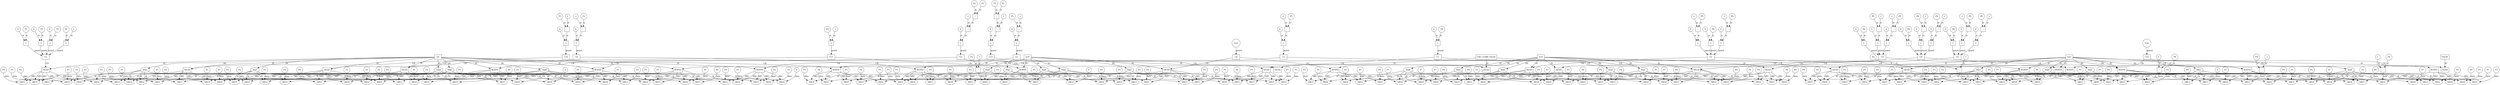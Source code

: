 // Horn Graph
digraph {
	"predicate_0" [label="h5"  nodeName="predicate_0" class=predicateName GNNNodeID=0 shape="box"]
	"predicateArgument_0" [label="Arg0"  nodeName="predicateArgument_0" class=predicateArgument GNNNodeID=1 shape="ellipse"]
		"predicate_0" -> "predicateArgument_0" [ label="PA"]
	"predicateArgument_1" [label="Arg1"  nodeName="predicateArgument_1" class=predicateArgument GNNNodeID=2 shape="ellipse"]
		"predicate_0" -> "predicateArgument_1" [ label="PA"]
	"predicateArgument_2" [label="Arg2"  nodeName="predicateArgument_2" class=predicateArgument GNNNodeID=3 shape="ellipse"]
		"predicate_0" -> "predicateArgument_2" [ label="PA"]
	"predicateArgument_3" [label="Arg3"  nodeName="predicateArgument_3" class=predicateArgument GNNNodeID=4 shape="ellipse"]
		"predicate_0" -> "predicateArgument_3" [ label="PA"]
	"predicateArgument_4" [label="Arg4"  nodeName="predicateArgument_4" class=predicateArgument GNNNodeID=5 shape="ellipse"]
		"predicate_0" -> "predicateArgument_4" [ label="PA"]
	"predicate_1" [label="h10"  nodeName="predicate_1" class=predicateName GNNNodeID=6 shape="box"]
	"predicateArgument_5" [label="Arg0"  nodeName="predicateArgument_5" class=predicateArgument GNNNodeID=7 shape="ellipse"]
		"predicate_1" -> "predicateArgument_5" [ label="PA"]
	"predicateArgument_6" [label="Arg1"  nodeName="predicateArgument_6" class=predicateArgument GNNNodeID=8 shape="ellipse"]
		"predicate_1" -> "predicateArgument_6" [ label="PA"]
	"predicateArgument_7" [label="Arg2"  nodeName="predicateArgument_7" class=predicateArgument GNNNodeID=9 shape="ellipse"]
		"predicate_1" -> "predicateArgument_7" [ label="PA"]
	"predicateArgument_8" [label="Arg3"  nodeName="predicateArgument_8" class=predicateArgument GNNNodeID=10 shape="ellipse"]
		"predicate_1" -> "predicateArgument_8" [ label="PA"]
	"predicateArgument_9" [label="Arg4"  nodeName="predicateArgument_9" class=predicateArgument GNNNodeID=11 shape="ellipse"]
		"predicate_1" -> "predicateArgument_9" [ label="PA"]
	"predicate_2" [label="h16"  nodeName="predicate_2" class=predicateName GNNNodeID=12 shape="box"]
	"predicateArgument_10" [label="Arg0"  nodeName="predicateArgument_10" class=predicateArgument GNNNodeID=13 shape="ellipse"]
		"predicate_2" -> "predicateArgument_10" [ label="PA"]
	"predicateArgument_11" [label="Arg1"  nodeName="predicateArgument_11" class=predicateArgument GNNNodeID=14 shape="ellipse"]
		"predicate_2" -> "predicateArgument_11" [ label="PA"]
	"predicateArgument_12" [label="Arg2"  nodeName="predicateArgument_12" class=predicateArgument GNNNodeID=15 shape="ellipse"]
		"predicate_2" -> "predicateArgument_12" [ label="PA"]
	"predicateArgument_13" [label="Arg3"  nodeName="predicateArgument_13" class=predicateArgument GNNNodeID=16 shape="ellipse"]
		"predicate_2" -> "predicateArgument_13" [ label="PA"]
	"predicateArgument_14" [label="Arg4"  nodeName="predicateArgument_14" class=predicateArgument GNNNodeID=17 shape="ellipse"]
		"predicate_2" -> "predicateArgument_14" [ label="PA"]
	"predicate_3" [label="h19"  nodeName="predicate_3" class=predicateName GNNNodeID=18 shape="box"]
	"predicateArgument_15" [label="Arg0"  nodeName="predicateArgument_15" class=predicateArgument GNNNodeID=19 shape="ellipse"]
		"predicate_3" -> "predicateArgument_15" [ label="PA"]
	"predicateArgument_16" [label="Arg1"  nodeName="predicateArgument_16" class=predicateArgument GNNNodeID=20 shape="ellipse"]
		"predicate_3" -> "predicateArgument_16" [ label="PA"]
	"predicateArgument_17" [label="Arg2"  nodeName="predicateArgument_17" class=predicateArgument GNNNodeID=21 shape="ellipse"]
		"predicate_3" -> "predicateArgument_17" [ label="PA"]
	"predicateArgument_18" [label="Arg3"  nodeName="predicateArgument_18" class=predicateArgument GNNNodeID=22 shape="ellipse"]
		"predicate_3" -> "predicateArgument_18" [ label="PA"]
	"predicateArgument_19" [label="Arg4"  nodeName="predicateArgument_19" class=predicateArgument GNNNodeID=23 shape="ellipse"]
		"predicate_3" -> "predicateArgument_19" [ label="PA"]
	"predicate_4" [label="CHC_COMP_FALSE"  nodeName="predicate_4" class=predicateName GNNNodeID=24 shape="box"]
	"predicate_5" [label="FALSE"  nodeName="predicate_5" class=predicateName GNNNodeID=25 shape="box"]
	"clause_0" [label="C0"  nodeName="clause_0" class=clause GNNNodeID=26 shape="box"]
	"=_27" [label="="  nodeName="=_27" class=operator GNNNodeID=27 shape="square"]
		"=_27" -> "clause_0" [ label="guard"]
	"0_28" [label="0"  nodeName="0_28" class=constant GNNNodeID=28 shape="circle"]
		"0_28" -> "=_27" [ label="st"]
	"P1_29" [label="P1"  nodeName="P1_29" class=symbolicConstant GNNNodeID=29 shape="circle"]
		"P1_29" -> "=_27" [ label="st"]
	"=_30" [label="="  nodeName="=_30" class=operator GNNNodeID=30 shape="square"]
		"=_30" -> "clause_0" [ label="guard"]
	"P4_31" [label="P4"  nodeName="P4_31" class=symbolicConstant GNNNodeID=31 shape="circle"]
		"P4_31" -> "=_30" [ label="st"]
	"1_32" [label="1"  nodeName="1_32" class=constant GNNNodeID=32 shape="circle"]
		"1_32" -> "=_30" [ label="st"]
	"=_33" [label="="  nodeName="=_33" class=operator GNNNodeID=33 shape="square"]
		"=_33" -> "clause_0" [ label="guard"]
	"0_34" [label="0"  nodeName="0_34" class=constant GNNNodeID=34 shape="circle"]
		"0_34" -> "=_33" [ label="st"]
	"P3_35" [label="P3"  nodeName="P3_35" class=symbolicConstant GNNNodeID=35 shape="circle"]
		"P3_35" -> "=_33" [ label="st"]
	"=_36" [label="="  nodeName="=_36" class=operator GNNNodeID=36 shape="square"]
		"=_36" -> "clause_0" [ label="guard"]
	"0_37" [label="0"  nodeName="0_37" class=constant GNNNodeID=37 shape="circle"]
		"0_37" -> "=_36" [ label="st"]
	"P2_38" [label="P2"  nodeName="P2_38" class=symbolicConstant GNNNodeID=38 shape="circle"]
		"P2_38" -> "=_36" [ label="st"]
	"clauseHead_0" [label="HEAD"  nodeName="clauseHead_0" class=clauseHead GNNNodeID=39 shape="box"]
		"clause_0" -> "clauseHead_0" [ label="CH"]
		"predicate_0" -> "clauseHead_0" [ label="PI"]
	"clauseArgument_0" [label="ARG0"  nodeName="clauseArgument_0" class=clauseArg GNNNodeID=40 shape="ellipse"]
		"clauseHead_0" -> "clauseArgument_0" [ label="ARG"]
		"predicateArgument_0" -> "clauseArgument_0" [ label="AI"]
	"P5_41" [label="P5"  nodeName="P5_41" class=symbolicConstant GNNNodeID=41 shape="circle"]
		"P5_41" -> "clauseArgument_0" [ label="data"]
	"clauseArgument_1" [label="ARG1"  nodeName="clauseArgument_1" class=clauseArg GNNNodeID=42 shape="ellipse"]
		"clauseHead_0" -> "clauseArgument_1" [ label="ARG"]
		"predicateArgument_1" -> "clauseArgument_1" [ label="AI"]
	"P4_43" [label="P4"  nodeName="P4_43" class=symbolicConstant GNNNodeID=43 shape="circle"]
		"P4_43" -> "clauseArgument_1" [ label="data"]
	"clauseArgument_2" [label="ARG2"  nodeName="clauseArgument_2" class=clauseArg GNNNodeID=44 shape="ellipse"]
		"clauseHead_0" -> "clauseArgument_2" [ label="ARG"]
		"predicateArgument_2" -> "clauseArgument_2" [ label="AI"]
	"P3_45" [label="P3"  nodeName="P3_45" class=symbolicConstant GNNNodeID=45 shape="circle"]
		"P3_45" -> "clauseArgument_2" [ label="data"]
	"clauseArgument_3" [label="ARG3"  nodeName="clauseArgument_3" class=clauseArg GNNNodeID=46 shape="ellipse"]
		"clauseHead_0" -> "clauseArgument_3" [ label="ARG"]
		"predicateArgument_3" -> "clauseArgument_3" [ label="AI"]
	"P2_47" [label="P2"  nodeName="P2_47" class=symbolicConstant GNNNodeID=47 shape="circle"]
		"P2_47" -> "clauseArgument_3" [ label="data"]
	"clauseArgument_4" [label="ARG4"  nodeName="clauseArgument_4" class=clauseArg GNNNodeID=48 shape="ellipse"]
		"clauseHead_0" -> "clauseArgument_4" [ label="ARG"]
		"predicateArgument_4" -> "clauseArgument_4" [ label="AI"]
	"P1_49" [label="P1"  nodeName="P1_49" class=symbolicConstant GNNNodeID=49 shape="circle"]
		"P1_49" -> "clauseArgument_4" [ label="data"]
	"clause_1" [label="C1"  nodeName="clause_1" class=clause GNNNodeID=50 shape="box"]
	">=_51" [label="="  nodeName=">=_51" class=operator GNNNodeID=51 shape="square"]
		">=_51" -> "clause_1" [ label="guard"]
	"0_52" [label="0"  nodeName="0_52" class=constant GNNNodeID=52 shape="circle"]
		"0_52" -> ">=_51" [ label="st"]
	"-_53" [label="-"  nodeName="-_53" class=operator GNNNodeID=53 shape="square"]
		"-_53" -> ">=_51" [ label="st"]
	"-1_54" [label="-1"  nodeName="-1_54" class=constant GNNNodeID=54 shape="circle"]
		"-1_54" -> "-_53" [ label="st"]
	"P5_55" [label="P5"  nodeName="P5_55" class=symbolicConstant GNNNodeID=55 shape="circle"]
		"P5_55" -> "-_53" [ label="st"]
	"clauseHead_1" [label="HEAD"  nodeName="clauseHead_1" class=clauseHead GNNNodeID=56 shape="box"]
		"clause_1" -> "clauseHead_1" [ label="CH"]
		"predicate_1" -> "clauseHead_1" [ label="PI"]
	"clauseArgument_5" [label="ARG0"  nodeName="clauseArgument_5" class=clauseArg GNNNodeID=57 shape="ellipse"]
		"clauseHead_1" -> "clauseArgument_5" [ label="ARG"]
		"predicateArgument_5" -> "clauseArgument_5" [ label="AI"]
	"P5_58" [label="P5"  nodeName="P5_58" class=symbolicConstant GNNNodeID=58 shape="circle"]
		"P5_58" -> "clauseArgument_5" [ label="data"]
	"clauseArgument_6" [label="ARG1"  nodeName="clauseArgument_6" class=clauseArg GNNNodeID=59 shape="ellipse"]
		"clauseHead_1" -> "clauseArgument_6" [ label="ARG"]
		"predicateArgument_6" -> "clauseArgument_6" [ label="AI"]
	"P4_60" [label="P4"  nodeName="P4_60" class=symbolicConstant GNNNodeID=60 shape="circle"]
		"P4_60" -> "clauseArgument_6" [ label="data"]
	"clauseArgument_7" [label="ARG2"  nodeName="clauseArgument_7" class=clauseArg GNNNodeID=61 shape="ellipse"]
		"clauseHead_1" -> "clauseArgument_7" [ label="ARG"]
		"predicateArgument_7" -> "clauseArgument_7" [ label="AI"]
	"P3_62" [label="P3"  nodeName="P3_62" class=symbolicConstant GNNNodeID=62 shape="circle"]
		"P3_62" -> "clauseArgument_7" [ label="data"]
	"clauseArgument_8" [label="ARG3"  nodeName="clauseArgument_8" class=clauseArg GNNNodeID=63 shape="ellipse"]
		"clauseHead_1" -> "clauseArgument_8" [ label="ARG"]
		"predicateArgument_8" -> "clauseArgument_8" [ label="AI"]
	"P2_64" [label="P2"  nodeName="P2_64" class=symbolicConstant GNNNodeID=64 shape="circle"]
		"P2_64" -> "clauseArgument_8" [ label="data"]
	"clauseArgument_9" [label="ARG4"  nodeName="clauseArgument_9" class=clauseArg GNNNodeID=65 shape="ellipse"]
		"clauseHead_1" -> "clauseArgument_9" [ label="ARG"]
		"predicateArgument_9" -> "clauseArgument_9" [ label="AI"]
	"P1_66" [label="P1"  nodeName="P1_66" class=symbolicConstant GNNNodeID=66 shape="circle"]
		"P1_66" -> "clauseArgument_9" [ label="data"]
	"clauseBody_0" [label="BODY0"  nodeName="clauseBody_0" class=clauseBody GNNNodeID=67 shape="box"]
		"clause_1" -> "clauseBody_0" [ label="CB"]
		"predicate_0" -> "clauseBody_0" [ label="PI"]
	"clauseArgument_10" [label="ARG0"  nodeName="clauseArgument_10" class=clauseArg GNNNodeID=68 shape="ellipse"]
		"clauseBody_0" -> "clauseArgument_10" [ label="ARG"]
		"predicateArgument_0" -> "clauseArgument_10" [ label="AI"]
	"P5_69" [label="P5"  nodeName="P5_69" class=symbolicConstant GNNNodeID=69 shape="circle"]
		"P5_69" -> "clauseArgument_10" [ label="data"]
	"clauseArgument_11" [label="ARG1"  nodeName="clauseArgument_11" class=clauseArg GNNNodeID=70 shape="ellipse"]
		"clauseBody_0" -> "clauseArgument_11" [ label="ARG"]
		"predicateArgument_1" -> "clauseArgument_11" [ label="AI"]
	"P4_71" [label="P4"  nodeName="P4_71" class=symbolicConstant GNNNodeID=71 shape="circle"]
		"P4_71" -> "clauseArgument_11" [ label="data"]
	"clauseArgument_12" [label="ARG2"  nodeName="clauseArgument_12" class=clauseArg GNNNodeID=72 shape="ellipse"]
		"clauseBody_0" -> "clauseArgument_12" [ label="ARG"]
		"predicateArgument_2" -> "clauseArgument_12" [ label="AI"]
	"P3_73" [label="P3"  nodeName="P3_73" class=symbolicConstant GNNNodeID=73 shape="circle"]
		"P3_73" -> "clauseArgument_12" [ label="data"]
	"clauseArgument_13" [label="ARG3"  nodeName="clauseArgument_13" class=clauseArg GNNNodeID=74 shape="ellipse"]
		"clauseBody_0" -> "clauseArgument_13" [ label="ARG"]
		"predicateArgument_3" -> "clauseArgument_13" [ label="AI"]
	"P2_75" [label="P2"  nodeName="P2_75" class=symbolicConstant GNNNodeID=75 shape="circle"]
		"P2_75" -> "clauseArgument_13" [ label="data"]
	"clauseArgument_14" [label="ARG4"  nodeName="clauseArgument_14" class=clauseArg GNNNodeID=76 shape="ellipse"]
		"clauseBody_0" -> "clauseArgument_14" [ label="ARG"]
		"predicateArgument_4" -> "clauseArgument_14" [ label="AI"]
	"P1_77" [label="P1"  nodeName="P1_77" class=symbolicConstant GNNNodeID=77 shape="circle"]
		"P1_77" -> "clauseArgument_14" [ label="data"]
	"clause_2" [label="C2"  nodeName="clause_2" class=clause GNNNodeID=78 shape="box"]
	">=_79" [label="="  nodeName=">=_79" class=operator GNNNodeID=79 shape="square"]
		">=_79" -> "clause_2" [ label="guard"]
	"0_80" [label="0"  nodeName="0_80" class=constant GNNNodeID=80 shape="circle"]
		"0_80" -> ">=_79" [ label="st"]
	"-_81" [label="-"  nodeName="-_81" class=operator GNNNodeID=81 shape="square"]
		"-_81" -> ">=_79" [ label="st"]
	"P5_82" [label="P5"  nodeName="P5_82" class=symbolicConstant GNNNodeID=82 shape="circle"]
		"P5_82" -> "-_81" [ label="st"]
	"1_83" [label="1"  nodeName="1_83" class=constant GNNNodeID=83 shape="circle"]
		"1_83" -> "-_81" [ label="st"]
	"clauseHead_2" [label="HEAD"  nodeName="clauseHead_2" class=clauseHead GNNNodeID=84 shape="box"]
		"clause_2" -> "clauseHead_2" [ label="CH"]
		"predicate_1" -> "clauseHead_2" [ label="PI"]
	"clauseArgument_15" [label="ARG0"  nodeName="clauseArgument_15" class=clauseArg GNNNodeID=85 shape="ellipse"]
		"clauseHead_2" -> "clauseArgument_15" [ label="ARG"]
		"predicateArgument_5" -> "clauseArgument_15" [ label="AI"]
	"P5_86" [label="P5"  nodeName="P5_86" class=symbolicConstant GNNNodeID=86 shape="circle"]
		"P5_86" -> "clauseArgument_15" [ label="data"]
	"clauseArgument_16" [label="ARG1"  nodeName="clauseArgument_16" class=clauseArg GNNNodeID=87 shape="ellipse"]
		"clauseHead_2" -> "clauseArgument_16" [ label="ARG"]
		"predicateArgument_6" -> "clauseArgument_16" [ label="AI"]
	"P4_88" [label="P4"  nodeName="P4_88" class=symbolicConstant GNNNodeID=88 shape="circle"]
		"P4_88" -> "clauseArgument_16" [ label="data"]
	"clauseArgument_17" [label="ARG2"  nodeName="clauseArgument_17" class=clauseArg GNNNodeID=89 shape="ellipse"]
		"clauseHead_2" -> "clauseArgument_17" [ label="ARG"]
		"predicateArgument_7" -> "clauseArgument_17" [ label="AI"]
	"P3_90" [label="P3"  nodeName="P3_90" class=symbolicConstant GNNNodeID=90 shape="circle"]
		"P3_90" -> "clauseArgument_17" [ label="data"]
	"clauseArgument_18" [label="ARG3"  nodeName="clauseArgument_18" class=clauseArg GNNNodeID=91 shape="ellipse"]
		"clauseHead_2" -> "clauseArgument_18" [ label="ARG"]
		"predicateArgument_8" -> "clauseArgument_18" [ label="AI"]
	"P2_92" [label="P2"  nodeName="P2_92" class=symbolicConstant GNNNodeID=92 shape="circle"]
		"P2_92" -> "clauseArgument_18" [ label="data"]
	"clauseArgument_19" [label="ARG4"  nodeName="clauseArgument_19" class=clauseArg GNNNodeID=93 shape="ellipse"]
		"clauseHead_2" -> "clauseArgument_19" [ label="ARG"]
		"predicateArgument_9" -> "clauseArgument_19" [ label="AI"]
	"P1_94" [label="P1"  nodeName="P1_94" class=symbolicConstant GNNNodeID=94 shape="circle"]
		"P1_94" -> "clauseArgument_19" [ label="data"]
	"clauseBody_1" [label="BODY0"  nodeName="clauseBody_1" class=clauseBody GNNNodeID=95 shape="box"]
		"clause_2" -> "clauseBody_1" [ label="CB"]
		"predicate_0" -> "clauseBody_1" [ label="PI"]
	"clauseArgument_20" [label="ARG0"  nodeName="clauseArgument_20" class=clauseArg GNNNodeID=96 shape="ellipse"]
		"clauseBody_1" -> "clauseArgument_20" [ label="ARG"]
		"predicateArgument_0" -> "clauseArgument_20" [ label="AI"]
	"P5_97" [label="P5"  nodeName="P5_97" class=symbolicConstant GNNNodeID=97 shape="circle"]
		"P5_97" -> "clauseArgument_20" [ label="data"]
	"clauseArgument_21" [label="ARG1"  nodeName="clauseArgument_21" class=clauseArg GNNNodeID=98 shape="ellipse"]
		"clauseBody_1" -> "clauseArgument_21" [ label="ARG"]
		"predicateArgument_1" -> "clauseArgument_21" [ label="AI"]
	"P4_99" [label="P4"  nodeName="P4_99" class=symbolicConstant GNNNodeID=99 shape="circle"]
		"P4_99" -> "clauseArgument_21" [ label="data"]
	"clauseArgument_22" [label="ARG2"  nodeName="clauseArgument_22" class=clauseArg GNNNodeID=100 shape="ellipse"]
		"clauseBody_1" -> "clauseArgument_22" [ label="ARG"]
		"predicateArgument_2" -> "clauseArgument_22" [ label="AI"]
	"P3_101" [label="P3"  nodeName="P3_101" class=symbolicConstant GNNNodeID=101 shape="circle"]
		"P3_101" -> "clauseArgument_22" [ label="data"]
	"clauseArgument_23" [label="ARG3"  nodeName="clauseArgument_23" class=clauseArg GNNNodeID=102 shape="ellipse"]
		"clauseBody_1" -> "clauseArgument_23" [ label="ARG"]
		"predicateArgument_3" -> "clauseArgument_23" [ label="AI"]
	"P2_103" [label="P2"  nodeName="P2_103" class=symbolicConstant GNNNodeID=103 shape="circle"]
		"P2_103" -> "clauseArgument_23" [ label="data"]
	"clauseArgument_24" [label="ARG4"  nodeName="clauseArgument_24" class=clauseArg GNNNodeID=104 shape="ellipse"]
		"clauseBody_1" -> "clauseArgument_24" [ label="ARG"]
		"predicateArgument_4" -> "clauseArgument_24" [ label="AI"]
	"P1_105" [label="P1"  nodeName="P1_105" class=symbolicConstant GNNNodeID=105 shape="circle"]
		"P1_105" -> "clauseArgument_24" [ label="data"]
	"clause_3" [label="C3"  nodeName="clause_3" class=clause GNNNodeID=106 shape="box"]
	">=_107" [label="="  nodeName=">=_107" class=operator GNNNodeID=107 shape="square"]
		">=_107" -> "clause_3" [ label="guard"]
	"0_108" [label="0"  nodeName="0_108" class=constant GNNNodeID=108 shape="circle"]
		"0_108" -> ">=_107" [ label="st"]
	"-_109" [label="-"  nodeName="-_109" class=operator GNNNodeID=109 shape="square"]
		"-_109" -> ">=_107" [ label="st"]
	"-1_110" [label="-1"  nodeName="-1_110" class=constant GNNNodeID=110 shape="circle"]
		"-1_110" -> "-_109" [ label="st"]
	"P0_111" [label="P0"  nodeName="P0_111" class=symbolicConstant GNNNodeID=111 shape="circle"]
		"P0_111" -> "-_109" [ label="st"]
	">=_112" [label="="  nodeName=">=_112" class=operator GNNNodeID=112 shape="square"]
		">=_112" -> "clause_3" [ label="guard"]
	"0_113" [label="0"  nodeName="0_113" class=constant GNNNodeID=113 shape="circle"]
		"0_113" -> ">=_112" [ label="st"]
	"-_114" [label="-"  nodeName="-_114" class=operator GNNNodeID=114 shape="square"]
		"-_114" -> ">=_112" [ label="st"]
	"-1_115" [label="-1"  nodeName="-1_115" class=constant GNNNodeID=115 shape="circle"]
		"-1_115" -> "-_114" [ label="st"]
	"P0_116" [label="P0"  nodeName="P0_116" class=symbolicConstant GNNNodeID=116 shape="circle"]
		"P0_116" -> "-_114" [ label="st"]
	"=_117" [label="="  nodeName="=_117" class=operator GNNNodeID=117 shape="square"]
		"=_117" -> "clause_3" [ label="guard"]
	"0_118" [label="0"  nodeName="0_118" class=constant GNNNodeID=118 shape="circle"]
		"0_118" -> "=_117" [ label="st"]
	"P6_119" [label="P6"  nodeName="P6_119" class=symbolicConstant GNNNodeID=119 shape="circle"]
		"P6_119" -> "=_117" [ label="st"]
	"clauseHead_3" [label="HEAD"  nodeName="clauseHead_3" class=clauseHead GNNNodeID=120 shape="box"]
		"clause_3" -> "clauseHead_3" [ label="CH"]
		"predicate_2" -> "clauseHead_3" [ label="PI"]
	"clauseArgument_25" [label="ARG0"  nodeName="clauseArgument_25" class=clauseArg GNNNodeID=121 shape="ellipse"]
		"clauseHead_3" -> "clauseArgument_25" [ label="ARG"]
		"predicateArgument_10" -> "clauseArgument_25" [ label="AI"]
	"P7_122" [label="P7"  nodeName="P7_122" class=symbolicConstant GNNNodeID=122 shape="circle"]
		"P7_122" -> "clauseArgument_25" [ label="data"]
	"clauseArgument_26" [label="ARG1"  nodeName="clauseArgument_26" class=clauseArg GNNNodeID=123 shape="ellipse"]
		"clauseHead_3" -> "clauseArgument_26" [ label="ARG"]
		"predicateArgument_11" -> "clauseArgument_26" [ label="AI"]
	"P6_124" [label="P6"  nodeName="P6_124" class=symbolicConstant GNNNodeID=124 shape="circle"]
		"P6_124" -> "clauseArgument_26" [ label="data"]
	"clauseArgument_27" [label="ARG2"  nodeName="clauseArgument_27" class=clauseArg GNNNodeID=125 shape="ellipse"]
		"clauseHead_3" -> "clauseArgument_27" [ label="ARG"]
		"predicateArgument_12" -> "clauseArgument_27" [ label="AI"]
	"P5_126" [label="P5"  nodeName="P5_126" class=symbolicConstant GNNNodeID=126 shape="circle"]
		"P5_126" -> "clauseArgument_27" [ label="data"]
	"clauseArgument_28" [label="ARG3"  nodeName="clauseArgument_28" class=clauseArg GNNNodeID=127 shape="ellipse"]
		"clauseHead_3" -> "clauseArgument_28" [ label="ARG"]
		"predicateArgument_13" -> "clauseArgument_28" [ label="AI"]
	"P4_128" [label="P4"  nodeName="P4_128" class=symbolicConstant GNNNodeID=128 shape="circle"]
		"P4_128" -> "clauseArgument_28" [ label="data"]
	"clauseArgument_29" [label="ARG4"  nodeName="clauseArgument_29" class=clauseArg GNNNodeID=129 shape="ellipse"]
		"clauseHead_3" -> "clauseArgument_29" [ label="ARG"]
		"predicateArgument_14" -> "clauseArgument_29" [ label="AI"]
	"P3_130" [label="P3"  nodeName="P3_130" class=symbolicConstant GNNNodeID=130 shape="circle"]
		"P3_130" -> "clauseArgument_29" [ label="data"]
	"clauseBody_2" [label="BODY0"  nodeName="clauseBody_2" class=clauseBody GNNNodeID=131 shape="box"]
		"clause_3" -> "clauseBody_2" [ label="CB"]
		"predicate_1" -> "clauseBody_2" [ label="PI"]
	"clauseArgument_30" [label="ARG0"  nodeName="clauseArgument_30" class=clauseArg GNNNodeID=132 shape="ellipse"]
		"clauseBody_2" -> "clauseArgument_30" [ label="ARG"]
		"predicateArgument_5" -> "clauseArgument_30" [ label="AI"]
	"P7_133" [label="P7"  nodeName="P7_133" class=symbolicConstant GNNNodeID=133 shape="circle"]
		"P7_133" -> "clauseArgument_30" [ label="data"]
	"clauseArgument_31" [label="ARG1"  nodeName="clauseArgument_31" class=clauseArg GNNNodeID=134 shape="ellipse"]
		"clauseBody_2" -> "clauseArgument_31" [ label="ARG"]
		"predicateArgument_6" -> "clauseArgument_31" [ label="AI"]
	"P0_135" [label="P0"  nodeName="P0_135" class=symbolicConstant GNNNodeID=135 shape="circle"]
		"P0_135" -> "clauseArgument_31" [ label="data"]
	"clauseArgument_32" [label="ARG2"  nodeName="clauseArgument_32" class=clauseArg GNNNodeID=136 shape="ellipse"]
		"clauseBody_2" -> "clauseArgument_32" [ label="ARG"]
		"predicateArgument_7" -> "clauseArgument_32" [ label="AI"]
	"P5_137" [label="P5"  nodeName="P5_137" class=symbolicConstant GNNNodeID=137 shape="circle"]
		"P5_137" -> "clauseArgument_32" [ label="data"]
	"clauseArgument_33" [label="ARG3"  nodeName="clauseArgument_33" class=clauseArg GNNNodeID=138 shape="ellipse"]
		"clauseBody_2" -> "clauseArgument_33" [ label="ARG"]
		"predicateArgument_8" -> "clauseArgument_33" [ label="AI"]
	"-_139" [label="-"  nodeName="-_139" class=operator GNNNodeID=139 shape="square"]
		"-_139" -> "clauseArgument_33" [ label="data"]
	"P4_140" [label="P4"  nodeName="P4_140" class=symbolicConstant GNNNodeID=140 shape="circle"]
		"P4_140" -> "-_139" [ label="st"]
	"1_141" [label="1"  nodeName="1_141" class=constant GNNNodeID=141 shape="circle"]
		"1_141" -> "-_139" [ label="st"]
	"clauseArgument_34" [label="ARG4"  nodeName="clauseArgument_34" class=clauseArg GNNNodeID=142 shape="ellipse"]
		"clauseBody_2" -> "clauseArgument_34" [ label="ARG"]
		"predicateArgument_9" -> "clauseArgument_34" [ label="AI"]
	"P3_143" [label="P3"  nodeName="P3_143" class=symbolicConstant GNNNodeID=143 shape="circle"]
		"P3_143" -> "clauseArgument_34" [ label="data"]
	"clause_4" [label="C4"  nodeName="clause_4" class=clause GNNNodeID=144 shape="box"]
	">=_145" [label="="  nodeName=">=_145" class=operator GNNNodeID=145 shape="square"]
		">=_145" -> "clause_4" [ label="guard"]
	"0_146" [label="0"  nodeName="0_146" class=constant GNNNodeID=146 shape="circle"]
		"0_146" -> ">=_145" [ label="st"]
	"-_147" [label="-"  nodeName="-_147" class=operator GNNNodeID=147 shape="square"]
		"-_147" -> ">=_145" [ label="st"]
	"P0_148" [label="P0"  nodeName="P0_148" class=symbolicConstant GNNNodeID=148 shape="circle"]
		"P0_148" -> "-_147" [ label="st"]
	"1_149" [label="1"  nodeName="1_149" class=constant GNNNodeID=149 shape="circle"]
		"1_149" -> "-_147" [ label="st"]
	">=_150" [label="="  nodeName=">=_150" class=operator GNNNodeID=150 shape="square"]
		">=_150" -> "clause_4" [ label="guard"]
	"0_151" [label="0"  nodeName="0_151" class=constant GNNNodeID=151 shape="circle"]
		"0_151" -> ">=_150" [ label="st"]
	"-_152" [label="-"  nodeName="-_152" class=operator GNNNodeID=152 shape="square"]
		"-_152" -> ">=_150" [ label="st"]
	"-1_153" [label="-1"  nodeName="-1_153" class=constant GNNNodeID=153 shape="circle"]
		"-1_153" -> "-_152" [ label="st"]
	"P0_154" [label="P0"  nodeName="P0_154" class=symbolicConstant GNNNodeID=154 shape="circle"]
		"P0_154" -> "-_152" [ label="st"]
	"=_155" [label="="  nodeName="=_155" class=operator GNNNodeID=155 shape="square"]
		"=_155" -> "clause_4" [ label="guard"]
	"0_156" [label="0"  nodeName="0_156" class=constant GNNNodeID=156 shape="circle"]
		"0_156" -> "=_155" [ label="st"]
	"P6_157" [label="P6"  nodeName="P6_157" class=symbolicConstant GNNNodeID=157 shape="circle"]
		"P6_157" -> "=_155" [ label="st"]
	"clauseHead_4" [label="HEAD"  nodeName="clauseHead_4" class=clauseHead GNNNodeID=158 shape="box"]
		"clause_4" -> "clauseHead_4" [ label="CH"]
		"predicate_2" -> "clauseHead_4" [ label="PI"]
	"clauseArgument_35" [label="ARG0"  nodeName="clauseArgument_35" class=clauseArg GNNNodeID=159 shape="ellipse"]
		"clauseHead_4" -> "clauseArgument_35" [ label="ARG"]
		"predicateArgument_10" -> "clauseArgument_35" [ label="AI"]
	"P7_160" [label="P7"  nodeName="P7_160" class=symbolicConstant GNNNodeID=160 shape="circle"]
		"P7_160" -> "clauseArgument_35" [ label="data"]
	"clauseArgument_36" [label="ARG1"  nodeName="clauseArgument_36" class=clauseArg GNNNodeID=161 shape="ellipse"]
		"clauseHead_4" -> "clauseArgument_36" [ label="ARG"]
		"predicateArgument_11" -> "clauseArgument_36" [ label="AI"]
	"P6_162" [label="P6"  nodeName="P6_162" class=symbolicConstant GNNNodeID=162 shape="circle"]
		"P6_162" -> "clauseArgument_36" [ label="data"]
	"clauseArgument_37" [label="ARG2"  nodeName="clauseArgument_37" class=clauseArg GNNNodeID=163 shape="ellipse"]
		"clauseHead_4" -> "clauseArgument_37" [ label="ARG"]
		"predicateArgument_12" -> "clauseArgument_37" [ label="AI"]
	"P5_164" [label="P5"  nodeName="P5_164" class=symbolicConstant GNNNodeID=164 shape="circle"]
		"P5_164" -> "clauseArgument_37" [ label="data"]
	"clauseArgument_38" [label="ARG3"  nodeName="clauseArgument_38" class=clauseArg GNNNodeID=165 shape="ellipse"]
		"clauseHead_4" -> "clauseArgument_38" [ label="ARG"]
		"predicateArgument_13" -> "clauseArgument_38" [ label="AI"]
	"P4_166" [label="P4"  nodeName="P4_166" class=symbolicConstant GNNNodeID=166 shape="circle"]
		"P4_166" -> "clauseArgument_38" [ label="data"]
	"clauseArgument_39" [label="ARG4"  nodeName="clauseArgument_39" class=clauseArg GNNNodeID=167 shape="ellipse"]
		"clauseHead_4" -> "clauseArgument_39" [ label="ARG"]
		"predicateArgument_14" -> "clauseArgument_39" [ label="AI"]
	"P3_168" [label="P3"  nodeName="P3_168" class=symbolicConstant GNNNodeID=168 shape="circle"]
		"P3_168" -> "clauseArgument_39" [ label="data"]
	"clauseBody_3" [label="BODY0"  nodeName="clauseBody_3" class=clauseBody GNNNodeID=169 shape="box"]
		"clause_4" -> "clauseBody_3" [ label="CB"]
		"predicate_1" -> "clauseBody_3" [ label="PI"]
	"clauseArgument_40" [label="ARG0"  nodeName="clauseArgument_40" class=clauseArg GNNNodeID=170 shape="ellipse"]
		"clauseBody_3" -> "clauseArgument_40" [ label="ARG"]
		"predicateArgument_5" -> "clauseArgument_40" [ label="AI"]
	"P7_171" [label="P7"  nodeName="P7_171" class=symbolicConstant GNNNodeID=171 shape="circle"]
		"P7_171" -> "clauseArgument_40" [ label="data"]
	"clauseArgument_41" [label="ARG1"  nodeName="clauseArgument_41" class=clauseArg GNNNodeID=172 shape="ellipse"]
		"clauseBody_3" -> "clauseArgument_41" [ label="ARG"]
		"predicateArgument_6" -> "clauseArgument_41" [ label="AI"]
	"P0_173" [label="P0"  nodeName="P0_173" class=symbolicConstant GNNNodeID=173 shape="circle"]
		"P0_173" -> "clauseArgument_41" [ label="data"]
	"clauseArgument_42" [label="ARG2"  nodeName="clauseArgument_42" class=clauseArg GNNNodeID=174 shape="ellipse"]
		"clauseBody_3" -> "clauseArgument_42" [ label="ARG"]
		"predicateArgument_7" -> "clauseArgument_42" [ label="AI"]
	"P5_175" [label="P5"  nodeName="P5_175" class=symbolicConstant GNNNodeID=175 shape="circle"]
		"P5_175" -> "clauseArgument_42" [ label="data"]
	"clauseArgument_43" [label="ARG3"  nodeName="clauseArgument_43" class=clauseArg GNNNodeID=176 shape="ellipse"]
		"clauseBody_3" -> "clauseArgument_43" [ label="ARG"]
		"predicateArgument_8" -> "clauseArgument_43" [ label="AI"]
	"-_177" [label="-"  nodeName="-_177" class=operator GNNNodeID=177 shape="square"]
		"-_177" -> "clauseArgument_43" [ label="data"]
	"P4_178" [label="P4"  nodeName="P4_178" class=symbolicConstant GNNNodeID=178 shape="circle"]
		"P4_178" -> "-_177" [ label="st"]
	"1_179" [label="1"  nodeName="1_179" class=constant GNNNodeID=179 shape="circle"]
		"1_179" -> "-_177" [ label="st"]
	"clauseArgument_44" [label="ARG4"  nodeName="clauseArgument_44" class=clauseArg GNNNodeID=180 shape="ellipse"]
		"clauseBody_3" -> "clauseArgument_44" [ label="ARG"]
		"predicateArgument_9" -> "clauseArgument_44" [ label="AI"]
	"P3_181" [label="P3"  nodeName="P3_181" class=symbolicConstant GNNNodeID=181 shape="circle"]
		"P3_181" -> "clauseArgument_44" [ label="data"]
	"clause_5" [label="C5"  nodeName="clause_5" class=clause GNNNodeID=182 shape="box"]
	">=_183" [label="="  nodeName=">=_183" class=operator GNNNodeID=183 shape="square"]
		">=_183" -> "clause_5" [ label="guard"]
	"0_184" [label="0"  nodeName="0_184" class=constant GNNNodeID=184 shape="circle"]
		"0_184" -> ">=_183" [ label="st"]
	"-_185" [label="-"  nodeName="-_185" class=operator GNNNodeID=185 shape="square"]
		"-_185" -> ">=_183" [ label="st"]
	"-1_186" [label="-1"  nodeName="-1_186" class=constant GNNNodeID=186 shape="circle"]
		"-1_186" -> "-_185" [ label="st"]
	"P0_187" [label="P0"  nodeName="P0_187" class=symbolicConstant GNNNodeID=187 shape="circle"]
		"P0_187" -> "-_185" [ label="st"]
	">=_188" [label="="  nodeName=">=_188" class=operator GNNNodeID=188 shape="square"]
		">=_188" -> "clause_5" [ label="guard"]
	"0_189" [label="0"  nodeName="0_189" class=constant GNNNodeID=189 shape="circle"]
		"0_189" -> ">=_188" [ label="st"]
	"-_190" [label="-"  nodeName="-_190" class=operator GNNNodeID=190 shape="square"]
		"-_190" -> ">=_188" [ label="st"]
	"P0_191" [label="P0"  nodeName="P0_191" class=symbolicConstant GNNNodeID=191 shape="circle"]
		"P0_191" -> "-_190" [ label="st"]
	"1_192" [label="1"  nodeName="1_192" class=constant GNNNodeID=192 shape="circle"]
		"1_192" -> "-_190" [ label="st"]
	"=_193" [label="="  nodeName="=_193" class=operator GNNNodeID=193 shape="square"]
		"=_193" -> "clause_5" [ label="guard"]
	"0_194" [label="0"  nodeName="0_194" class=constant GNNNodeID=194 shape="circle"]
		"0_194" -> "=_193" [ label="st"]
	"P6_195" [label="P6"  nodeName="P6_195" class=symbolicConstant GNNNodeID=195 shape="circle"]
		"P6_195" -> "=_193" [ label="st"]
	"clauseHead_5" [label="HEAD"  nodeName="clauseHead_5" class=clauseHead GNNNodeID=196 shape="box"]
		"clause_5" -> "clauseHead_5" [ label="CH"]
		"predicate_2" -> "clauseHead_5" [ label="PI"]
	"clauseArgument_45" [label="ARG0"  nodeName="clauseArgument_45" class=clauseArg GNNNodeID=197 shape="ellipse"]
		"clauseHead_5" -> "clauseArgument_45" [ label="ARG"]
		"predicateArgument_10" -> "clauseArgument_45" [ label="AI"]
	"P7_198" [label="P7"  nodeName="P7_198" class=symbolicConstant GNNNodeID=198 shape="circle"]
		"P7_198" -> "clauseArgument_45" [ label="data"]
	"clauseArgument_46" [label="ARG1"  nodeName="clauseArgument_46" class=clauseArg GNNNodeID=199 shape="ellipse"]
		"clauseHead_5" -> "clauseArgument_46" [ label="ARG"]
		"predicateArgument_11" -> "clauseArgument_46" [ label="AI"]
	"P6_200" [label="P6"  nodeName="P6_200" class=symbolicConstant GNNNodeID=200 shape="circle"]
		"P6_200" -> "clauseArgument_46" [ label="data"]
	"clauseArgument_47" [label="ARG2"  nodeName="clauseArgument_47" class=clauseArg GNNNodeID=201 shape="ellipse"]
		"clauseHead_5" -> "clauseArgument_47" [ label="ARG"]
		"predicateArgument_12" -> "clauseArgument_47" [ label="AI"]
	"P5_202" [label="P5"  nodeName="P5_202" class=symbolicConstant GNNNodeID=202 shape="circle"]
		"P5_202" -> "clauseArgument_47" [ label="data"]
	"clauseArgument_48" [label="ARG3"  nodeName="clauseArgument_48" class=clauseArg GNNNodeID=203 shape="ellipse"]
		"clauseHead_5" -> "clauseArgument_48" [ label="ARG"]
		"predicateArgument_13" -> "clauseArgument_48" [ label="AI"]
	"P4_204" [label="P4"  nodeName="P4_204" class=symbolicConstant GNNNodeID=204 shape="circle"]
		"P4_204" -> "clauseArgument_48" [ label="data"]
	"clauseArgument_49" [label="ARG4"  nodeName="clauseArgument_49" class=clauseArg GNNNodeID=205 shape="ellipse"]
		"clauseHead_5" -> "clauseArgument_49" [ label="ARG"]
		"predicateArgument_14" -> "clauseArgument_49" [ label="AI"]
	"P3_206" [label="P3"  nodeName="P3_206" class=symbolicConstant GNNNodeID=206 shape="circle"]
		"P3_206" -> "clauseArgument_49" [ label="data"]
	"clauseBody_4" [label="BODY0"  nodeName="clauseBody_4" class=clauseBody GNNNodeID=207 shape="box"]
		"clause_5" -> "clauseBody_4" [ label="CB"]
		"predicate_1" -> "clauseBody_4" [ label="PI"]
	"clauseArgument_50" [label="ARG0"  nodeName="clauseArgument_50" class=clauseArg GNNNodeID=208 shape="ellipse"]
		"clauseBody_4" -> "clauseArgument_50" [ label="ARG"]
		"predicateArgument_5" -> "clauseArgument_50" [ label="AI"]
	"P7_209" [label="P7"  nodeName="P7_209" class=symbolicConstant GNNNodeID=209 shape="circle"]
		"P7_209" -> "clauseArgument_50" [ label="data"]
	"clauseArgument_51" [label="ARG1"  nodeName="clauseArgument_51" class=clauseArg GNNNodeID=210 shape="ellipse"]
		"clauseBody_4" -> "clauseArgument_51" [ label="ARG"]
		"predicateArgument_6" -> "clauseArgument_51" [ label="AI"]
	"P0_211" [label="P0"  nodeName="P0_211" class=symbolicConstant GNNNodeID=211 shape="circle"]
		"P0_211" -> "clauseArgument_51" [ label="data"]
	"clauseArgument_52" [label="ARG2"  nodeName="clauseArgument_52" class=clauseArg GNNNodeID=212 shape="ellipse"]
		"clauseBody_4" -> "clauseArgument_52" [ label="ARG"]
		"predicateArgument_7" -> "clauseArgument_52" [ label="AI"]
	"P5_213" [label="P5"  nodeName="P5_213" class=symbolicConstant GNNNodeID=213 shape="circle"]
		"P5_213" -> "clauseArgument_52" [ label="data"]
	"clauseArgument_53" [label="ARG3"  nodeName="clauseArgument_53" class=clauseArg GNNNodeID=214 shape="ellipse"]
		"clauseBody_4" -> "clauseArgument_53" [ label="ARG"]
		"predicateArgument_8" -> "clauseArgument_53" [ label="AI"]
	"-_215" [label="-"  nodeName="-_215" class=operator GNNNodeID=215 shape="square"]
		"-_215" -> "clauseArgument_53" [ label="data"]
	"P4_216" [label="P4"  nodeName="P4_216" class=symbolicConstant GNNNodeID=216 shape="circle"]
		"P4_216" -> "-_215" [ label="st"]
	"1_217" [label="1"  nodeName="1_217" class=constant GNNNodeID=217 shape="circle"]
		"1_217" -> "-_215" [ label="st"]
	"clauseArgument_54" [label="ARG4"  nodeName="clauseArgument_54" class=clauseArg GNNNodeID=218 shape="ellipse"]
		"clauseBody_4" -> "clauseArgument_54" [ label="ARG"]
		"predicateArgument_9" -> "clauseArgument_54" [ label="AI"]
	"P3_219" [label="P3"  nodeName="P3_219" class=symbolicConstant GNNNodeID=219 shape="circle"]
		"P3_219" -> "clauseArgument_54" [ label="data"]
	"clause_6" [label="C6"  nodeName="clause_6" class=clause GNNNodeID=220 shape="box"]
	">=_221" [label="="  nodeName=">=_221" class=operator GNNNodeID=221 shape="square"]
		">=_221" -> "clause_6" [ label="guard"]
	"0_222" [label="0"  nodeName="0_222" class=constant GNNNodeID=222 shape="circle"]
		"0_222" -> ">=_221" [ label="st"]
	"-_223" [label="-"  nodeName="-_223" class=operator GNNNodeID=223 shape="square"]
		"-_223" -> ">=_221" [ label="st"]
	"P0_224" [label="P0"  nodeName="P0_224" class=symbolicConstant GNNNodeID=224 shape="circle"]
		"P0_224" -> "-_223" [ label="st"]
	"1_225" [label="1"  nodeName="1_225" class=constant GNNNodeID=225 shape="circle"]
		"1_225" -> "-_223" [ label="st"]
	">=_226" [label="="  nodeName=">=_226" class=operator GNNNodeID=226 shape="square"]
		">=_226" -> "clause_6" [ label="guard"]
	"0_227" [label="0"  nodeName="0_227" class=constant GNNNodeID=227 shape="circle"]
		"0_227" -> ">=_226" [ label="st"]
	"-_228" [label="-"  nodeName="-_228" class=operator GNNNodeID=228 shape="square"]
		"-_228" -> ">=_226" [ label="st"]
	"P0_229" [label="P0"  nodeName="P0_229" class=symbolicConstant GNNNodeID=229 shape="circle"]
		"P0_229" -> "-_228" [ label="st"]
	"1_230" [label="1"  nodeName="1_230" class=constant GNNNodeID=230 shape="circle"]
		"1_230" -> "-_228" [ label="st"]
	"=_231" [label="="  nodeName="=_231" class=operator GNNNodeID=231 shape="square"]
		"=_231" -> "clause_6" [ label="guard"]
	"0_232" [label="0"  nodeName="0_232" class=constant GNNNodeID=232 shape="circle"]
		"0_232" -> "=_231" [ label="st"]
	"P6_233" [label="P6"  nodeName="P6_233" class=symbolicConstant GNNNodeID=233 shape="circle"]
		"P6_233" -> "=_231" [ label="st"]
	"clauseHead_6" [label="HEAD"  nodeName="clauseHead_6" class=clauseHead GNNNodeID=234 shape="box"]
		"clause_6" -> "clauseHead_6" [ label="CH"]
		"predicate_2" -> "clauseHead_6" [ label="PI"]
	"clauseArgument_55" [label="ARG0"  nodeName="clauseArgument_55" class=clauseArg GNNNodeID=235 shape="ellipse"]
		"clauseHead_6" -> "clauseArgument_55" [ label="ARG"]
		"predicateArgument_10" -> "clauseArgument_55" [ label="AI"]
	"P7_236" [label="P7"  nodeName="P7_236" class=symbolicConstant GNNNodeID=236 shape="circle"]
		"P7_236" -> "clauseArgument_55" [ label="data"]
	"clauseArgument_56" [label="ARG1"  nodeName="clauseArgument_56" class=clauseArg GNNNodeID=237 shape="ellipse"]
		"clauseHead_6" -> "clauseArgument_56" [ label="ARG"]
		"predicateArgument_11" -> "clauseArgument_56" [ label="AI"]
	"P6_238" [label="P6"  nodeName="P6_238" class=symbolicConstant GNNNodeID=238 shape="circle"]
		"P6_238" -> "clauseArgument_56" [ label="data"]
	"clauseArgument_57" [label="ARG2"  nodeName="clauseArgument_57" class=clauseArg GNNNodeID=239 shape="ellipse"]
		"clauseHead_6" -> "clauseArgument_57" [ label="ARG"]
		"predicateArgument_12" -> "clauseArgument_57" [ label="AI"]
	"P5_240" [label="P5"  nodeName="P5_240" class=symbolicConstant GNNNodeID=240 shape="circle"]
		"P5_240" -> "clauseArgument_57" [ label="data"]
	"clauseArgument_58" [label="ARG3"  nodeName="clauseArgument_58" class=clauseArg GNNNodeID=241 shape="ellipse"]
		"clauseHead_6" -> "clauseArgument_58" [ label="ARG"]
		"predicateArgument_13" -> "clauseArgument_58" [ label="AI"]
	"P4_242" [label="P4"  nodeName="P4_242" class=symbolicConstant GNNNodeID=242 shape="circle"]
		"P4_242" -> "clauseArgument_58" [ label="data"]
	"clauseArgument_59" [label="ARG4"  nodeName="clauseArgument_59" class=clauseArg GNNNodeID=243 shape="ellipse"]
		"clauseHead_6" -> "clauseArgument_59" [ label="ARG"]
		"predicateArgument_14" -> "clauseArgument_59" [ label="AI"]
	"P3_244" [label="P3"  nodeName="P3_244" class=symbolicConstant GNNNodeID=244 shape="circle"]
		"P3_244" -> "clauseArgument_59" [ label="data"]
	"clauseBody_5" [label="BODY0"  nodeName="clauseBody_5" class=clauseBody GNNNodeID=245 shape="box"]
		"clause_6" -> "clauseBody_5" [ label="CB"]
		"predicate_1" -> "clauseBody_5" [ label="PI"]
	"clauseArgument_60" [label="ARG0"  nodeName="clauseArgument_60" class=clauseArg GNNNodeID=246 shape="ellipse"]
		"clauseBody_5" -> "clauseArgument_60" [ label="ARG"]
		"predicateArgument_5" -> "clauseArgument_60" [ label="AI"]
	"P7_247" [label="P7"  nodeName="P7_247" class=symbolicConstant GNNNodeID=247 shape="circle"]
		"P7_247" -> "clauseArgument_60" [ label="data"]
	"clauseArgument_61" [label="ARG1"  nodeName="clauseArgument_61" class=clauseArg GNNNodeID=248 shape="ellipse"]
		"clauseBody_5" -> "clauseArgument_61" [ label="ARG"]
		"predicateArgument_6" -> "clauseArgument_61" [ label="AI"]
	"P0_249" [label="P0"  nodeName="P0_249" class=symbolicConstant GNNNodeID=249 shape="circle"]
		"P0_249" -> "clauseArgument_61" [ label="data"]
	"clauseArgument_62" [label="ARG2"  nodeName="clauseArgument_62" class=clauseArg GNNNodeID=250 shape="ellipse"]
		"clauseBody_5" -> "clauseArgument_62" [ label="ARG"]
		"predicateArgument_7" -> "clauseArgument_62" [ label="AI"]
	"P5_251" [label="P5"  nodeName="P5_251" class=symbolicConstant GNNNodeID=251 shape="circle"]
		"P5_251" -> "clauseArgument_62" [ label="data"]
	"clauseArgument_63" [label="ARG3"  nodeName="clauseArgument_63" class=clauseArg GNNNodeID=252 shape="ellipse"]
		"clauseBody_5" -> "clauseArgument_63" [ label="ARG"]
		"predicateArgument_8" -> "clauseArgument_63" [ label="AI"]
	"-_253" [label="-"  nodeName="-_253" class=operator GNNNodeID=253 shape="square"]
		"-_253" -> "clauseArgument_63" [ label="data"]
	"P4_254" [label="P4"  nodeName="P4_254" class=symbolicConstant GNNNodeID=254 shape="circle"]
		"P4_254" -> "-_253" [ label="st"]
	"1_255" [label="1"  nodeName="1_255" class=constant GNNNodeID=255 shape="circle"]
		"1_255" -> "-_253" [ label="st"]
	"clauseArgument_64" [label="ARG4"  nodeName="clauseArgument_64" class=clauseArg GNNNodeID=256 shape="ellipse"]
		"clauseBody_5" -> "clauseArgument_64" [ label="ARG"]
		"predicateArgument_9" -> "clauseArgument_64" [ label="AI"]
	"P3_257" [label="P3"  nodeName="P3_257" class=symbolicConstant GNNNodeID=257 shape="circle"]
		"P3_257" -> "clauseArgument_64" [ label="data"]
	"clause_7" [label="C7"  nodeName="clause_7" class=clause GNNNodeID=258 shape="box"]
	"=_259" [label="="  nodeName="=_259" class=operator GNNNodeID=259 shape="square"]
		"=_259" -> "clause_7" [ label="guard"]
	"0_260" [label="0"  nodeName="0_260" class=constant GNNNodeID=260 shape="circle"]
		"0_260" -> "=_259" [ label="st"]
	"P4_261" [label="P4"  nodeName="P4_261" class=symbolicConstant GNNNodeID=261 shape="circle"]
		"P4_261" -> "=_259" [ label="st"]
	"clauseHead_7" [label="HEAD"  nodeName="clauseHead_7" class=clauseHead GNNNodeID=262 shape="box"]
		"clause_7" -> "clauseHead_7" [ label="CH"]
		"predicate_3" -> "clauseHead_7" [ label="PI"]
	"clauseArgument_65" [label="ARG0"  nodeName="clauseArgument_65" class=clauseArg GNNNodeID=263 shape="ellipse"]
		"clauseHead_7" -> "clauseArgument_65" [ label="ARG"]
		"predicateArgument_15" -> "clauseArgument_65" [ label="AI"]
	"P5_264" [label="P5"  nodeName="P5_264" class=symbolicConstant GNNNodeID=264 shape="circle"]
		"P5_264" -> "clauseArgument_65" [ label="data"]
	"clauseArgument_66" [label="ARG1"  nodeName="clauseArgument_66" class=clauseArg GNNNodeID=265 shape="ellipse"]
		"clauseHead_7" -> "clauseArgument_66" [ label="ARG"]
		"predicateArgument_16" -> "clauseArgument_66" [ label="AI"]
	"P4_266" [label="P4"  nodeName="P4_266" class=symbolicConstant GNNNodeID=266 shape="circle"]
		"P4_266" -> "clauseArgument_66" [ label="data"]
	"clauseArgument_67" [label="ARG2"  nodeName="clauseArgument_67" class=clauseArg GNNNodeID=267 shape="ellipse"]
		"clauseHead_7" -> "clauseArgument_67" [ label="ARG"]
		"predicateArgument_17" -> "clauseArgument_67" [ label="AI"]
	"P3_268" [label="P3"  nodeName="P3_268" class=symbolicConstant GNNNodeID=268 shape="circle"]
		"P3_268" -> "clauseArgument_67" [ label="data"]
	"clauseArgument_68" [label="ARG3"  nodeName="clauseArgument_68" class=clauseArg GNNNodeID=269 shape="ellipse"]
		"clauseHead_7" -> "clauseArgument_68" [ label="ARG"]
		"predicateArgument_18" -> "clauseArgument_68" [ label="AI"]
	"P2_270" [label="P2"  nodeName="P2_270" class=symbolicConstant GNNNodeID=270 shape="circle"]
		"P2_270" -> "clauseArgument_68" [ label="data"]
	"clauseArgument_69" [label="ARG4"  nodeName="clauseArgument_69" class=clauseArg GNNNodeID=271 shape="ellipse"]
		"clauseHead_7" -> "clauseArgument_69" [ label="ARG"]
		"predicateArgument_19" -> "clauseArgument_69" [ label="AI"]
	"P1_272" [label="P1"  nodeName="P1_272" class=symbolicConstant GNNNodeID=272 shape="circle"]
		"P1_272" -> "clauseArgument_69" [ label="data"]
	"clauseBody_6" [label="BODY0"  nodeName="clauseBody_6" class=clauseBody GNNNodeID=273 shape="box"]
		"clause_7" -> "clauseBody_6" [ label="CB"]
		"predicate_1" -> "clauseBody_6" [ label="PI"]
	"clauseArgument_70" [label="ARG0"  nodeName="clauseArgument_70" class=clauseArg GNNNodeID=274 shape="ellipse"]
		"clauseBody_6" -> "clauseArgument_70" [ label="ARG"]
		"predicateArgument_5" -> "clauseArgument_70" [ label="AI"]
	"P5_275" [label="P5"  nodeName="P5_275" class=symbolicConstant GNNNodeID=275 shape="circle"]
		"P5_275" -> "clauseArgument_70" [ label="data"]
	"clauseArgument_71" [label="ARG1"  nodeName="clauseArgument_71" class=clauseArg GNNNodeID=276 shape="ellipse"]
		"clauseBody_6" -> "clauseArgument_71" [ label="ARG"]
		"predicateArgument_6" -> "clauseArgument_71" [ label="AI"]
	"0_277" [label="0"  nodeName="0_277" class=constant GNNNodeID=277 shape="circle"]
		"0_277" -> "clauseArgument_71" [ label="data"]
	"clauseArgument_72" [label="ARG2"  nodeName="clauseArgument_72" class=clauseArg GNNNodeID=278 shape="ellipse"]
		"clauseBody_6" -> "clauseArgument_72" [ label="ARG"]
		"predicateArgument_7" -> "clauseArgument_72" [ label="AI"]
	"P3_279" [label="P3"  nodeName="P3_279" class=symbolicConstant GNNNodeID=279 shape="circle"]
		"P3_279" -> "clauseArgument_72" [ label="data"]
	"clauseArgument_73" [label="ARG3"  nodeName="clauseArgument_73" class=clauseArg GNNNodeID=280 shape="ellipse"]
		"clauseBody_6" -> "clauseArgument_73" [ label="ARG"]
		"predicateArgument_8" -> "clauseArgument_73" [ label="AI"]
	"P2_281" [label="P2"  nodeName="P2_281" class=symbolicConstant GNNNodeID=281 shape="circle"]
		"P2_281" -> "clauseArgument_73" [ label="data"]
	"clauseArgument_74" [label="ARG4"  nodeName="clauseArgument_74" class=clauseArg GNNNodeID=282 shape="ellipse"]
		"clauseBody_6" -> "clauseArgument_74" [ label="ARG"]
		"predicateArgument_9" -> "clauseArgument_74" [ label="AI"]
	"P1_283" [label="P1"  nodeName="P1_283" class=symbolicConstant GNNNodeID=283 shape="circle"]
		"P1_283" -> "clauseArgument_74" [ label="data"]
	"clause_8" [label="C8"  nodeName="clause_8" class=clause GNNNodeID=284 shape="box"]
	"true_285" [label="true"  nodeName="true_285" class=constant GNNNodeID=285 shape="circle"]
		"true_285" -> "clause_8" [ label="guard"]
	"clauseHead_8" [label="HEAD"  nodeName="clauseHead_8" class=clauseHead GNNNodeID=286 shape="box"]
		"clause_8" -> "clauseHead_8" [ label="CH"]
		"predicate_3" -> "clauseHead_8" [ label="PI"]
	"clauseArgument_75" [label="ARG0"  nodeName="clauseArgument_75" class=clauseArg GNNNodeID=287 shape="ellipse"]
		"clauseHead_8" -> "clauseArgument_75" [ label="ARG"]
		"predicateArgument_15" -> "clauseArgument_75" [ label="AI"]
	"P5_288" [label="P5"  nodeName="P5_288" class=symbolicConstant GNNNodeID=288 shape="circle"]
		"P5_288" -> "clauseArgument_75" [ label="data"]
	"clauseArgument_76" [label="ARG1"  nodeName="clauseArgument_76" class=clauseArg GNNNodeID=289 shape="ellipse"]
		"clauseHead_8" -> "clauseArgument_76" [ label="ARG"]
		"predicateArgument_16" -> "clauseArgument_76" [ label="AI"]
	"P4_290" [label="P4"  nodeName="P4_290" class=symbolicConstant GNNNodeID=290 shape="circle"]
		"P4_290" -> "clauseArgument_76" [ label="data"]
	"clauseArgument_77" [label="ARG2"  nodeName="clauseArgument_77" class=clauseArg GNNNodeID=291 shape="ellipse"]
		"clauseHead_8" -> "clauseArgument_77" [ label="ARG"]
		"predicateArgument_17" -> "clauseArgument_77" [ label="AI"]
	"P3_292" [label="P3"  nodeName="P3_292" class=symbolicConstant GNNNodeID=292 shape="circle"]
		"P3_292" -> "clauseArgument_77" [ label="data"]
	"clauseArgument_78" [label="ARG3"  nodeName="clauseArgument_78" class=clauseArg GNNNodeID=293 shape="ellipse"]
		"clauseHead_8" -> "clauseArgument_78" [ label="ARG"]
		"predicateArgument_18" -> "clauseArgument_78" [ label="AI"]
	"P2_294" [label="P2"  nodeName="P2_294" class=symbolicConstant GNNNodeID=294 shape="circle"]
		"P2_294" -> "clauseArgument_78" [ label="data"]
	"clauseArgument_79" [label="ARG4"  nodeName="clauseArgument_79" class=clauseArg GNNNodeID=295 shape="ellipse"]
		"clauseHead_8" -> "clauseArgument_79" [ label="ARG"]
		"predicateArgument_19" -> "clauseArgument_79" [ label="AI"]
	"P1_296" [label="P1"  nodeName="P1_296" class=symbolicConstant GNNNodeID=296 shape="circle"]
		"P1_296" -> "clauseArgument_79" [ label="data"]
	"clauseBody_7" [label="BODY0"  nodeName="clauseBody_7" class=clauseBody GNNNodeID=297 shape="box"]
		"clause_8" -> "clauseBody_7" [ label="CB"]
		"predicate_2" -> "clauseBody_7" [ label="PI"]
	"clauseArgument_80" [label="ARG0"  nodeName="clauseArgument_80" class=clauseArg GNNNodeID=298 shape="ellipse"]
		"clauseBody_7" -> "clauseArgument_80" [ label="ARG"]
		"predicateArgument_10" -> "clauseArgument_80" [ label="AI"]
	"P5_299" [label="P5"  nodeName="P5_299" class=symbolicConstant GNNNodeID=299 shape="circle"]
		"P5_299" -> "clauseArgument_80" [ label="data"]
	"clauseArgument_81" [label="ARG1"  nodeName="clauseArgument_81" class=clauseArg GNNNodeID=300 shape="ellipse"]
		"clauseBody_7" -> "clauseArgument_81" [ label="ARG"]
		"predicateArgument_11" -> "clauseArgument_81" [ label="AI"]
	"P4_301" [label="P4"  nodeName="P4_301" class=symbolicConstant GNNNodeID=301 shape="circle"]
		"P4_301" -> "clauseArgument_81" [ label="data"]
	"clauseArgument_82" [label="ARG2"  nodeName="clauseArgument_82" class=clauseArg GNNNodeID=302 shape="ellipse"]
		"clauseBody_7" -> "clauseArgument_82" [ label="ARG"]
		"predicateArgument_12" -> "clauseArgument_82" [ label="AI"]
	"P3_303" [label="P3"  nodeName="P3_303" class=symbolicConstant GNNNodeID=303 shape="circle"]
		"P3_303" -> "clauseArgument_82" [ label="data"]
	"clauseArgument_83" [label="ARG3"  nodeName="clauseArgument_83" class=clauseArg GNNNodeID=304 shape="ellipse"]
		"clauseBody_7" -> "clauseArgument_83" [ label="ARG"]
		"predicateArgument_13" -> "clauseArgument_83" [ label="AI"]
	"P2_305" [label="P2"  nodeName="P2_305" class=symbolicConstant GNNNodeID=305 shape="circle"]
		"P2_305" -> "clauseArgument_83" [ label="data"]
	"clauseArgument_84" [label="ARG4"  nodeName="clauseArgument_84" class=clauseArg GNNNodeID=306 shape="ellipse"]
		"clauseBody_7" -> "clauseArgument_84" [ label="ARG"]
		"predicateArgument_14" -> "clauseArgument_84" [ label="AI"]
	"P1_307" [label="P1"  nodeName="P1_307" class=symbolicConstant GNNNodeID=307 shape="circle"]
		"P1_307" -> "clauseArgument_84" [ label="data"]
	"clause_9" [label="C9"  nodeName="clause_9" class=clause GNNNodeID=308 shape="box"]
	">=_309" [label="="  nodeName=">=_309" class=operator GNNNodeID=309 shape="square"]
		">=_309" -> "clause_9" [ label="guard"]
	"0_310" [label="0"  nodeName="0_310" class=constant GNNNodeID=310 shape="circle"]
		"0_310" -> ">=_309" [ label="st"]
	"-_311" [label="-"  nodeName="-_311" class=operator GNNNodeID=311 shape="square"]
		"-_311" -> ">=_309" [ label="st"]
	"-1_312" [label="-1"  nodeName="-1_312" class=constant GNNNodeID=312 shape="circle"]
		"-1_312" -> "-_311" [ label="st"]
	"P3_313" [label="P3"  nodeName="P3_313" class=symbolicConstant GNNNodeID=313 shape="circle"]
		"P3_313" -> "-_311" [ label="st"]
	"clauseHead_9" [label="HEAD"  nodeName="clauseHead_9" class=clauseHead GNNNodeID=314 shape="box"]
		"clause_9" -> "clauseHead_9" [ label="CH"]
		"predicate_0" -> "clauseHead_9" [ label="PI"]
	"clauseArgument_85" [label="ARG0"  nodeName="clauseArgument_85" class=clauseArg GNNNodeID=315 shape="ellipse"]
		"clauseHead_9" -> "clauseArgument_85" [ label="ARG"]
		"predicateArgument_0" -> "clauseArgument_85" [ label="AI"]
	"P5_316" [label="P5"  nodeName="P5_316" class=symbolicConstant GNNNodeID=316 shape="circle"]
		"P5_316" -> "clauseArgument_85" [ label="data"]
	"clauseArgument_86" [label="ARG1"  nodeName="clauseArgument_86" class=clauseArg GNNNodeID=317 shape="ellipse"]
		"clauseHead_9" -> "clauseArgument_86" [ label="ARG"]
		"predicateArgument_1" -> "clauseArgument_86" [ label="AI"]
	"P4_318" [label="P4"  nodeName="P4_318" class=symbolicConstant GNNNodeID=318 shape="circle"]
		"P4_318" -> "clauseArgument_86" [ label="data"]
	"clauseArgument_87" [label="ARG2"  nodeName="clauseArgument_87" class=clauseArg GNNNodeID=319 shape="ellipse"]
		"clauseHead_9" -> "clauseArgument_87" [ label="ARG"]
		"predicateArgument_2" -> "clauseArgument_87" [ label="AI"]
	"P3_320" [label="P3"  nodeName="P3_320" class=symbolicConstant GNNNodeID=320 shape="circle"]
		"P3_320" -> "clauseArgument_87" [ label="data"]
	"clauseArgument_88" [label="ARG3"  nodeName="clauseArgument_88" class=clauseArg GNNNodeID=321 shape="ellipse"]
		"clauseHead_9" -> "clauseArgument_88" [ label="ARG"]
		"predicateArgument_3" -> "clauseArgument_88" [ label="AI"]
	"P2_322" [label="P2"  nodeName="P2_322" class=symbolicConstant GNNNodeID=322 shape="circle"]
		"P2_322" -> "clauseArgument_88" [ label="data"]
	"clauseArgument_89" [label="ARG4"  nodeName="clauseArgument_89" class=clauseArg GNNNodeID=323 shape="ellipse"]
		"clauseHead_9" -> "clauseArgument_89" [ label="ARG"]
		"predicateArgument_4" -> "clauseArgument_89" [ label="AI"]
	"P1_324" [label="P1"  nodeName="P1_324" class=symbolicConstant GNNNodeID=324 shape="circle"]
		"P1_324" -> "clauseArgument_89" [ label="data"]
	"clauseBody_8" [label="BODY0"  nodeName="clauseBody_8" class=clauseBody GNNNodeID=325 shape="box"]
		"clause_9" -> "clauseBody_8" [ label="CB"]
		"predicate_3" -> "clauseBody_8" [ label="PI"]
	"clauseArgument_90" [label="ARG0"  nodeName="clauseArgument_90" class=clauseArg GNNNodeID=326 shape="ellipse"]
		"clauseBody_8" -> "clauseArgument_90" [ label="ARG"]
		"predicateArgument_15" -> "clauseArgument_90" [ label="AI"]
	"P5_327" [label="P5"  nodeName="P5_327" class=symbolicConstant GNNNodeID=327 shape="circle"]
		"P5_327" -> "clauseArgument_90" [ label="data"]
	"clauseArgument_91" [label="ARG1"  nodeName="clauseArgument_91" class=clauseArg GNNNodeID=328 shape="ellipse"]
		"clauseBody_8" -> "clauseArgument_91" [ label="ARG"]
		"predicateArgument_16" -> "clauseArgument_91" [ label="AI"]
	"P4_329" [label="P4"  nodeName="P4_329" class=symbolicConstant GNNNodeID=329 shape="circle"]
		"P4_329" -> "clauseArgument_91" [ label="data"]
	"clauseArgument_92" [label="ARG2"  nodeName="clauseArgument_92" class=clauseArg GNNNodeID=330 shape="ellipse"]
		"clauseBody_8" -> "clauseArgument_92" [ label="ARG"]
		"predicateArgument_17" -> "clauseArgument_92" [ label="AI"]
	"P3_331" [label="P3"  nodeName="P3_331" class=symbolicConstant GNNNodeID=331 shape="circle"]
		"P3_331" -> "clauseArgument_92" [ label="data"]
	"clauseArgument_93" [label="ARG3"  nodeName="clauseArgument_93" class=clauseArg GNNNodeID=332 shape="ellipse"]
		"clauseBody_8" -> "clauseArgument_93" [ label="ARG"]
		"predicateArgument_18" -> "clauseArgument_93" [ label="AI"]
	"P2_333" [label="P2"  nodeName="P2_333" class=symbolicConstant GNNNodeID=333 shape="circle"]
		"P2_333" -> "clauseArgument_93" [ label="data"]
	"clauseArgument_94" [label="ARG4"  nodeName="clauseArgument_94" class=clauseArg GNNNodeID=334 shape="ellipse"]
		"clauseBody_8" -> "clauseArgument_94" [ label="ARG"]
		"predicateArgument_19" -> "clauseArgument_94" [ label="AI"]
	"P1_335" [label="P1"  nodeName="P1_335" class=symbolicConstant GNNNodeID=335 shape="circle"]
		"P1_335" -> "clauseArgument_94" [ label="data"]
	"clause_10" [label="C10"  nodeName="clause_10" class=clause GNNNodeID=336 shape="box"]
	">=_337" [label="="  nodeName=">=_337" class=operator GNNNodeID=337 shape="square"]
		">=_337" -> "clause_10" [ label="guard"]
	"0_338" [label="0"  nodeName="0_338" class=constant GNNNodeID=338 shape="circle"]
		"0_338" -> ">=_337" [ label="st"]
	"-_339" [label="-"  nodeName="-_339" class=operator GNNNodeID=339 shape="square"]
		"-_339" -> ">=_337" [ label="st"]
	"P3_340" [label="P3"  nodeName="P3_340" class=symbolicConstant GNNNodeID=340 shape="circle"]
		"P3_340" -> "-_339" [ label="st"]
	"1_341" [label="1"  nodeName="1_341" class=constant GNNNodeID=341 shape="circle"]
		"1_341" -> "-_339" [ label="st"]
	"clauseHead_10" [label="HEAD"  nodeName="clauseHead_10" class=clauseHead GNNNodeID=342 shape="box"]
		"clause_10" -> "clauseHead_10" [ label="CH"]
		"predicate_0" -> "clauseHead_10" [ label="PI"]
	"clauseArgument_95" [label="ARG0"  nodeName="clauseArgument_95" class=clauseArg GNNNodeID=343 shape="ellipse"]
		"clauseHead_10" -> "clauseArgument_95" [ label="ARG"]
		"predicateArgument_0" -> "clauseArgument_95" [ label="AI"]
	"P5_344" [label="P5"  nodeName="P5_344" class=symbolicConstant GNNNodeID=344 shape="circle"]
		"P5_344" -> "clauseArgument_95" [ label="data"]
	"clauseArgument_96" [label="ARG1"  nodeName="clauseArgument_96" class=clauseArg GNNNodeID=345 shape="ellipse"]
		"clauseHead_10" -> "clauseArgument_96" [ label="ARG"]
		"predicateArgument_1" -> "clauseArgument_96" [ label="AI"]
	"P4_346" [label="P4"  nodeName="P4_346" class=symbolicConstant GNNNodeID=346 shape="circle"]
		"P4_346" -> "clauseArgument_96" [ label="data"]
	"clauseArgument_97" [label="ARG2"  nodeName="clauseArgument_97" class=clauseArg GNNNodeID=347 shape="ellipse"]
		"clauseHead_10" -> "clauseArgument_97" [ label="ARG"]
		"predicateArgument_2" -> "clauseArgument_97" [ label="AI"]
	"P3_348" [label="P3"  nodeName="P3_348" class=symbolicConstant GNNNodeID=348 shape="circle"]
		"P3_348" -> "clauseArgument_97" [ label="data"]
	"clauseArgument_98" [label="ARG3"  nodeName="clauseArgument_98" class=clauseArg GNNNodeID=349 shape="ellipse"]
		"clauseHead_10" -> "clauseArgument_98" [ label="ARG"]
		"predicateArgument_3" -> "clauseArgument_98" [ label="AI"]
	"P2_350" [label="P2"  nodeName="P2_350" class=symbolicConstant GNNNodeID=350 shape="circle"]
		"P2_350" -> "clauseArgument_98" [ label="data"]
	"clauseArgument_99" [label="ARG4"  nodeName="clauseArgument_99" class=clauseArg GNNNodeID=351 shape="ellipse"]
		"clauseHead_10" -> "clauseArgument_99" [ label="ARG"]
		"predicateArgument_4" -> "clauseArgument_99" [ label="AI"]
	"P1_352" [label="P1"  nodeName="P1_352" class=symbolicConstant GNNNodeID=352 shape="circle"]
		"P1_352" -> "clauseArgument_99" [ label="data"]
	"clauseBody_9" [label="BODY0"  nodeName="clauseBody_9" class=clauseBody GNNNodeID=353 shape="box"]
		"clause_10" -> "clauseBody_9" [ label="CB"]
		"predicate_3" -> "clauseBody_9" [ label="PI"]
	"clauseArgument_100" [label="ARG0"  nodeName="clauseArgument_100" class=clauseArg GNNNodeID=354 shape="ellipse"]
		"clauseBody_9" -> "clauseArgument_100" [ label="ARG"]
		"predicateArgument_15" -> "clauseArgument_100" [ label="AI"]
	"P5_355" [label="P5"  nodeName="P5_355" class=symbolicConstant GNNNodeID=355 shape="circle"]
		"P5_355" -> "clauseArgument_100" [ label="data"]
	"clauseArgument_101" [label="ARG1"  nodeName="clauseArgument_101" class=clauseArg GNNNodeID=356 shape="ellipse"]
		"clauseBody_9" -> "clauseArgument_101" [ label="ARG"]
		"predicateArgument_16" -> "clauseArgument_101" [ label="AI"]
	"P4_357" [label="P4"  nodeName="P4_357" class=symbolicConstant GNNNodeID=357 shape="circle"]
		"P4_357" -> "clauseArgument_101" [ label="data"]
	"clauseArgument_102" [label="ARG2"  nodeName="clauseArgument_102" class=clauseArg GNNNodeID=358 shape="ellipse"]
		"clauseBody_9" -> "clauseArgument_102" [ label="ARG"]
		"predicateArgument_17" -> "clauseArgument_102" [ label="AI"]
	"P3_359" [label="P3"  nodeName="P3_359" class=symbolicConstant GNNNodeID=359 shape="circle"]
		"P3_359" -> "clauseArgument_102" [ label="data"]
	"clauseArgument_103" [label="ARG3"  nodeName="clauseArgument_103" class=clauseArg GNNNodeID=360 shape="ellipse"]
		"clauseBody_9" -> "clauseArgument_103" [ label="ARG"]
		"predicateArgument_18" -> "clauseArgument_103" [ label="AI"]
	"P2_361" [label="P2"  nodeName="P2_361" class=symbolicConstant GNNNodeID=361 shape="circle"]
		"P2_361" -> "clauseArgument_103" [ label="data"]
	"clauseArgument_104" [label="ARG4"  nodeName="clauseArgument_104" class=clauseArg GNNNodeID=362 shape="ellipse"]
		"clauseBody_9" -> "clauseArgument_104" [ label="ARG"]
		"predicateArgument_19" -> "clauseArgument_104" [ label="AI"]
	"P1_363" [label="P1"  nodeName="P1_363" class=symbolicConstant GNNNodeID=363 shape="circle"]
		"P1_363" -> "clauseArgument_104" [ label="data"]
	"clause_11" [label="C11"  nodeName="clause_11" class=clause GNNNodeID=364 shape="box"]
	"=_365" [label="="  nodeName="=_365" class=operator GNNNodeID=365 shape="square"]
		"=_365" -> "clause_11" [ label="guard"]
	"P3_366" [label="P3"  nodeName="P3_366" class=symbolicConstant GNNNodeID=366 shape="circle"]
		"P3_366" -> "=_365" [ label="st"]
	"1_367" [label="1"  nodeName="1_367" class=constant GNNNodeID=367 shape="circle"]
		"1_367" -> "=_365" [ label="st"]
	"clauseHead_11" [label="HEAD"  nodeName="clauseHead_11" class=clauseHead GNNNodeID=368 shape="box"]
		"clause_11" -> "clauseHead_11" [ label="CH"]
		"predicate_0" -> "clauseHead_11" [ label="PI"]
	"clauseArgument_105" [label="ARG0"  nodeName="clauseArgument_105" class=clauseArg GNNNodeID=369 shape="ellipse"]
		"clauseHead_11" -> "clauseArgument_105" [ label="ARG"]
		"predicateArgument_0" -> "clauseArgument_105" [ label="AI"]
	"P5_370" [label="P5"  nodeName="P5_370" class=symbolicConstant GNNNodeID=370 shape="circle"]
		"P5_370" -> "clauseArgument_105" [ label="data"]
	"clauseArgument_106" [label="ARG1"  nodeName="clauseArgument_106" class=clauseArg GNNNodeID=371 shape="ellipse"]
		"clauseHead_11" -> "clauseArgument_106" [ label="ARG"]
		"predicateArgument_1" -> "clauseArgument_106" [ label="AI"]
	"P4_372" [label="P4"  nodeName="P4_372" class=symbolicConstant GNNNodeID=372 shape="circle"]
		"P4_372" -> "clauseArgument_106" [ label="data"]
	"clauseArgument_107" [label="ARG2"  nodeName="clauseArgument_107" class=clauseArg GNNNodeID=373 shape="ellipse"]
		"clauseHead_11" -> "clauseArgument_107" [ label="ARG"]
		"predicateArgument_2" -> "clauseArgument_107" [ label="AI"]
	"P3_374" [label="P3"  nodeName="P3_374" class=symbolicConstant GNNNodeID=374 shape="circle"]
		"P3_374" -> "clauseArgument_107" [ label="data"]
	"clauseArgument_108" [label="ARG3"  nodeName="clauseArgument_108" class=clauseArg GNNNodeID=375 shape="ellipse"]
		"clauseHead_11" -> "clauseArgument_108" [ label="ARG"]
		"predicateArgument_3" -> "clauseArgument_108" [ label="AI"]
	"P2_376" [label="P2"  nodeName="P2_376" class=symbolicConstant GNNNodeID=376 shape="circle"]
		"P2_376" -> "clauseArgument_108" [ label="data"]
	"clauseArgument_109" [label="ARG4"  nodeName="clauseArgument_109" class=clauseArg GNNNodeID=377 shape="ellipse"]
		"clauseHead_11" -> "clauseArgument_109" [ label="ARG"]
		"predicateArgument_4" -> "clauseArgument_109" [ label="AI"]
	"P1_378" [label="P1"  nodeName="P1_378" class=symbolicConstant GNNNodeID=378 shape="circle"]
		"P1_378" -> "clauseArgument_109" [ label="data"]
	"clauseBody_10" [label="BODY0"  nodeName="clauseBody_10" class=clauseBody GNNNodeID=379 shape="box"]
		"clause_11" -> "clauseBody_10" [ label="CB"]
		"predicate_3" -> "clauseBody_10" [ label="PI"]
	"clauseArgument_110" [label="ARG0"  nodeName="clauseArgument_110" class=clauseArg GNNNodeID=380 shape="ellipse"]
		"clauseBody_10" -> "clauseArgument_110" [ label="ARG"]
		"predicateArgument_15" -> "clauseArgument_110" [ label="AI"]
	"P5_381" [label="P5"  nodeName="P5_381" class=symbolicConstant GNNNodeID=381 shape="circle"]
		"P5_381" -> "clauseArgument_110" [ label="data"]
	"clauseArgument_111" [label="ARG1"  nodeName="clauseArgument_111" class=clauseArg GNNNodeID=382 shape="ellipse"]
		"clauseBody_10" -> "clauseArgument_111" [ label="ARG"]
		"predicateArgument_16" -> "clauseArgument_111" [ label="AI"]
	"P4_383" [label="P4"  nodeName="P4_383" class=symbolicConstant GNNNodeID=383 shape="circle"]
		"P4_383" -> "clauseArgument_111" [ label="data"]
	"clauseArgument_112" [label="ARG2"  nodeName="clauseArgument_112" class=clauseArg GNNNodeID=384 shape="ellipse"]
		"clauseBody_10" -> "clauseArgument_112" [ label="ARG"]
		"predicateArgument_17" -> "clauseArgument_112" [ label="AI"]
	"0_385" [label="0"  nodeName="0_385" class=constant GNNNodeID=385 shape="circle"]
		"0_385" -> "clauseArgument_112" [ label="data"]
	"clauseArgument_113" [label="ARG3"  nodeName="clauseArgument_113" class=clauseArg GNNNodeID=386 shape="ellipse"]
		"clauseBody_10" -> "clauseArgument_113" [ label="ARG"]
		"predicateArgument_18" -> "clauseArgument_113" [ label="AI"]
	"P2_387" [label="P2"  nodeName="P2_387" class=symbolicConstant GNNNodeID=387 shape="circle"]
		"P2_387" -> "clauseArgument_113" [ label="data"]
	"clauseArgument_114" [label="ARG4"  nodeName="clauseArgument_114" class=clauseArg GNNNodeID=388 shape="ellipse"]
		"clauseBody_10" -> "clauseArgument_114" [ label="ARG"]
		"predicateArgument_19" -> "clauseArgument_114" [ label="AI"]
	"-_389" [label="-"  nodeName="-_389" class=operator GNNNodeID=389 shape="square"]
		"-_389" -> "clauseArgument_114" [ label="data"]
	"P1_390" [label="P1"  nodeName="P1_390" class=symbolicConstant GNNNodeID=390 shape="circle"]
		"P1_390" -> "-_389" [ label="st"]
	"1_391" [label="1"  nodeName="1_391" class=constant GNNNodeID=391 shape="circle"]
		"1_391" -> "-_389" [ label="st"]
	"clause_12" [label="C12"  nodeName="clause_12" class=clause GNNNodeID=392 shape="box"]
	">=_393" [label="="  nodeName=">=_393" class=operator GNNNodeID=393 shape="square"]
		">=_393" -> "clause_12" [ label="guard"]
	"0_394" [label="0"  nodeName="0_394" class=constant GNNNodeID=394 shape="circle"]
		"0_394" -> ">=_393" [ label="st"]
	"-_395" [label="-"  nodeName="-_395" class=operator GNNNodeID=395 shape="square"]
		"-_395" -> ">=_393" [ label="st"]
	"-1_396" [label="-1"  nodeName="-1_396" class=constant GNNNodeID=396 shape="circle"]
		"-1_396" -> "-_395" [ label="st"]
	"-_397" [label="-"  nodeName="-_397" class=operator GNNNodeID=397 shape="square"]
		"-_397" -> "-_395" [ label="st"]
	"P2_398" [label="P2"  nodeName="P2_398" class=symbolicConstant GNNNodeID=398 shape="circle"]
		"P2_398" -> "-_397" [ label="st"]
	"P1_399" [label="P1"  nodeName="P1_399" class=symbolicConstant GNNNodeID=399 shape="circle"]
		"P1_399" -> "-_397" [ label="st"]
	"clauseHead_12" [label="HEAD"  nodeName="clauseHead_12" class=clauseHead GNNNodeID=400 shape="box"]
		"clause_12" -> "clauseHead_12" [ label="CH"]
		"predicate_4" -> "clauseHead_12" [ label="PI"]
	"clauseBody_11" [label="BODY0"  nodeName="clauseBody_11" class=clauseBody GNNNodeID=401 shape="box"]
		"clause_12" -> "clauseBody_11" [ label="CB"]
		"predicate_0" -> "clauseBody_11" [ label="PI"]
	"clauseArgument_115" [label="ARG0"  nodeName="clauseArgument_115" class=clauseArg GNNNodeID=402 shape="ellipse"]
		"clauseBody_11" -> "clauseArgument_115" [ label="ARG"]
		"predicateArgument_0" -> "clauseArgument_115" [ label="AI"]
	"0_403" [label="0"  nodeName="0_403" class=constant GNNNodeID=403 shape="circle"]
		"0_403" -> "clauseArgument_115" [ label="data"]
	"clauseArgument_116" [label="ARG1"  nodeName="clauseArgument_116" class=clauseArg GNNNodeID=404 shape="ellipse"]
		"clauseBody_11" -> "clauseArgument_116" [ label="ARG"]
		"predicateArgument_1" -> "clauseArgument_116" [ label="AI"]
	"P4_405" [label="P4"  nodeName="P4_405" class=symbolicConstant GNNNodeID=405 shape="circle"]
		"P4_405" -> "clauseArgument_116" [ label="data"]
	"clauseArgument_117" [label="ARG2"  nodeName="clauseArgument_117" class=clauseArg GNNNodeID=406 shape="ellipse"]
		"clauseBody_11" -> "clauseArgument_117" [ label="ARG"]
		"predicateArgument_2" -> "clauseArgument_117" [ label="AI"]
	"P3_407" [label="P3"  nodeName="P3_407" class=symbolicConstant GNNNodeID=407 shape="circle"]
		"P3_407" -> "clauseArgument_117" [ label="data"]
	"clauseArgument_118" [label="ARG3"  nodeName="clauseArgument_118" class=clauseArg GNNNodeID=408 shape="ellipse"]
		"clauseBody_11" -> "clauseArgument_118" [ label="ARG"]
		"predicateArgument_3" -> "clauseArgument_118" [ label="AI"]
	"P2_409" [label="P2"  nodeName="P2_409" class=symbolicConstant GNNNodeID=409 shape="circle"]
		"P2_409" -> "clauseArgument_118" [ label="data"]
	"clauseArgument_119" [label="ARG4"  nodeName="clauseArgument_119" class=clauseArg GNNNodeID=410 shape="ellipse"]
		"clauseBody_11" -> "clauseArgument_119" [ label="ARG"]
		"predicateArgument_4" -> "clauseArgument_119" [ label="AI"]
	"P1_411" [label="P1"  nodeName="P1_411" class=symbolicConstant GNNNodeID=411 shape="circle"]
		"P1_411" -> "clauseArgument_119" [ label="data"]
	"clause_13" [label="C13"  nodeName="clause_13" class=clause GNNNodeID=412 shape="box"]
	">=_413" [label="="  nodeName=">=_413" class=operator GNNNodeID=413 shape="square"]
		">=_413" -> "clause_13" [ label="guard"]
	"0_414" [label="0"  nodeName="0_414" class=constant GNNNodeID=414 shape="circle"]
		"0_414" -> ">=_413" [ label="st"]
	"-_415" [label="-"  nodeName="-_415" class=operator GNNNodeID=415 shape="square"]
		"-_415" -> ">=_413" [ label="st"]
	"-_416" [label="-"  nodeName="-_416" class=operator GNNNodeID=416 shape="square"]
		"-_416" -> "-_415" [ label="st"]
	"P2_417" [label="P2"  nodeName="P2_417" class=symbolicConstant GNNNodeID=417 shape="circle"]
		"P2_417" -> "-_416" [ label="st"]
	"P1_418" [label="P1"  nodeName="P1_418" class=symbolicConstant GNNNodeID=418 shape="circle"]
		"P1_418" -> "-_416" [ label="st"]
	"1_419" [label="1"  nodeName="1_419" class=constant GNNNodeID=419 shape="circle"]
		"1_419" -> "-_415" [ label="st"]
	"clauseHead_13" [label="HEAD"  nodeName="clauseHead_13" class=clauseHead GNNNodeID=420 shape="box"]
		"clause_13" -> "clauseHead_13" [ label="CH"]
		"predicate_4" -> "clauseHead_13" [ label="PI"]
	"clauseBody_12" [label="BODY0"  nodeName="clauseBody_12" class=clauseBody GNNNodeID=421 shape="box"]
		"clause_13" -> "clauseBody_12" [ label="CB"]
		"predicate_0" -> "clauseBody_12" [ label="PI"]
	"clauseArgument_120" [label="ARG0"  nodeName="clauseArgument_120" class=clauseArg GNNNodeID=422 shape="ellipse"]
		"clauseBody_12" -> "clauseArgument_120" [ label="ARG"]
		"predicateArgument_0" -> "clauseArgument_120" [ label="AI"]
	"0_423" [label="0"  nodeName="0_423" class=constant GNNNodeID=423 shape="circle"]
		"0_423" -> "clauseArgument_120" [ label="data"]
	"clauseArgument_121" [label="ARG1"  nodeName="clauseArgument_121" class=clauseArg GNNNodeID=424 shape="ellipse"]
		"clauseBody_12" -> "clauseArgument_121" [ label="ARG"]
		"predicateArgument_1" -> "clauseArgument_121" [ label="AI"]
	"P4_425" [label="P4"  nodeName="P4_425" class=symbolicConstant GNNNodeID=425 shape="circle"]
		"P4_425" -> "clauseArgument_121" [ label="data"]
	"clauseArgument_122" [label="ARG2"  nodeName="clauseArgument_122" class=clauseArg GNNNodeID=426 shape="ellipse"]
		"clauseBody_12" -> "clauseArgument_122" [ label="ARG"]
		"predicateArgument_2" -> "clauseArgument_122" [ label="AI"]
	"P3_427" [label="P3"  nodeName="P3_427" class=symbolicConstant GNNNodeID=427 shape="circle"]
		"P3_427" -> "clauseArgument_122" [ label="data"]
	"clauseArgument_123" [label="ARG3"  nodeName="clauseArgument_123" class=clauseArg GNNNodeID=428 shape="ellipse"]
		"clauseBody_12" -> "clauseArgument_123" [ label="ARG"]
		"predicateArgument_3" -> "clauseArgument_123" [ label="AI"]
	"P2_429" [label="P2"  nodeName="P2_429" class=symbolicConstant GNNNodeID=429 shape="circle"]
		"P2_429" -> "clauseArgument_123" [ label="data"]
	"clauseArgument_124" [label="ARG4"  nodeName="clauseArgument_124" class=clauseArg GNNNodeID=430 shape="ellipse"]
		"clauseBody_12" -> "clauseArgument_124" [ label="ARG"]
		"predicateArgument_4" -> "clauseArgument_124" [ label="AI"]
	"P1_431" [label="P1"  nodeName="P1_431" class=symbolicConstant GNNNodeID=431 shape="circle"]
		"P1_431" -> "clauseArgument_124" [ label="data"]
	"clause_14" [label="C14"  nodeName="clause_14" class=clause GNNNodeID=432 shape="box"]
	"true_433" [label="true"  nodeName="true_433" class=constant GNNNodeID=433 shape="circle"]
		"true_433" -> "clause_14" [ label="guard"]
	"clauseHead_14" [label="HEAD"  nodeName="clauseHead_14" class=clauseHead GNNNodeID=434 shape="box"]
		"clause_14" -> "clauseHead_14" [ label="CH"]
		"predicate_5" -> "clauseHead_14" [ label="PI"]
	"clauseBody_13" [label="BODY0"  nodeName="clauseBody_13" class=clauseBody GNNNodeID=435 shape="box"]
		"clause_14" -> "clauseBody_13" [ label="CB"]
		"predicate_4" -> "clauseBody_13" [ label="PI"]
}
